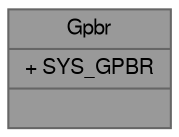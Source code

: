 digraph "Gpbr"
{
 // LATEX_PDF_SIZE
  bgcolor="transparent";
  edge [fontname=FreeSans,fontsize=10,labelfontname=FreeSans,labelfontsize=10];
  node [fontname=FreeSans,fontsize=10,shape=box,height=0.2,width=0.4];
  Node1 [shape=record,label="{Gpbr\n|+ SYS_GPBR\l|}",height=0.2,width=0.4,color="gray40", fillcolor="grey60", style="filled", fontcolor="black",tooltip="Gpbr hardware registers."];
}
